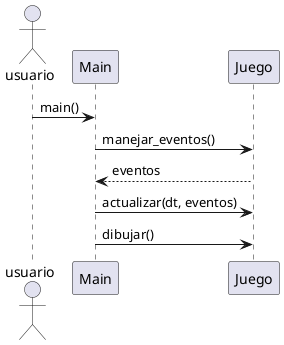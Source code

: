 @startuml DiagrmaSecuencia
actor usuario
participant Main
participant Juego
usuario -> Main : main()
Main -> Juego : manejar_eventos()
Main <-- Juego: eventos
Main -> Juego : actualizar(dt, eventos)
Main -> Juego : dibujar()

@enduml